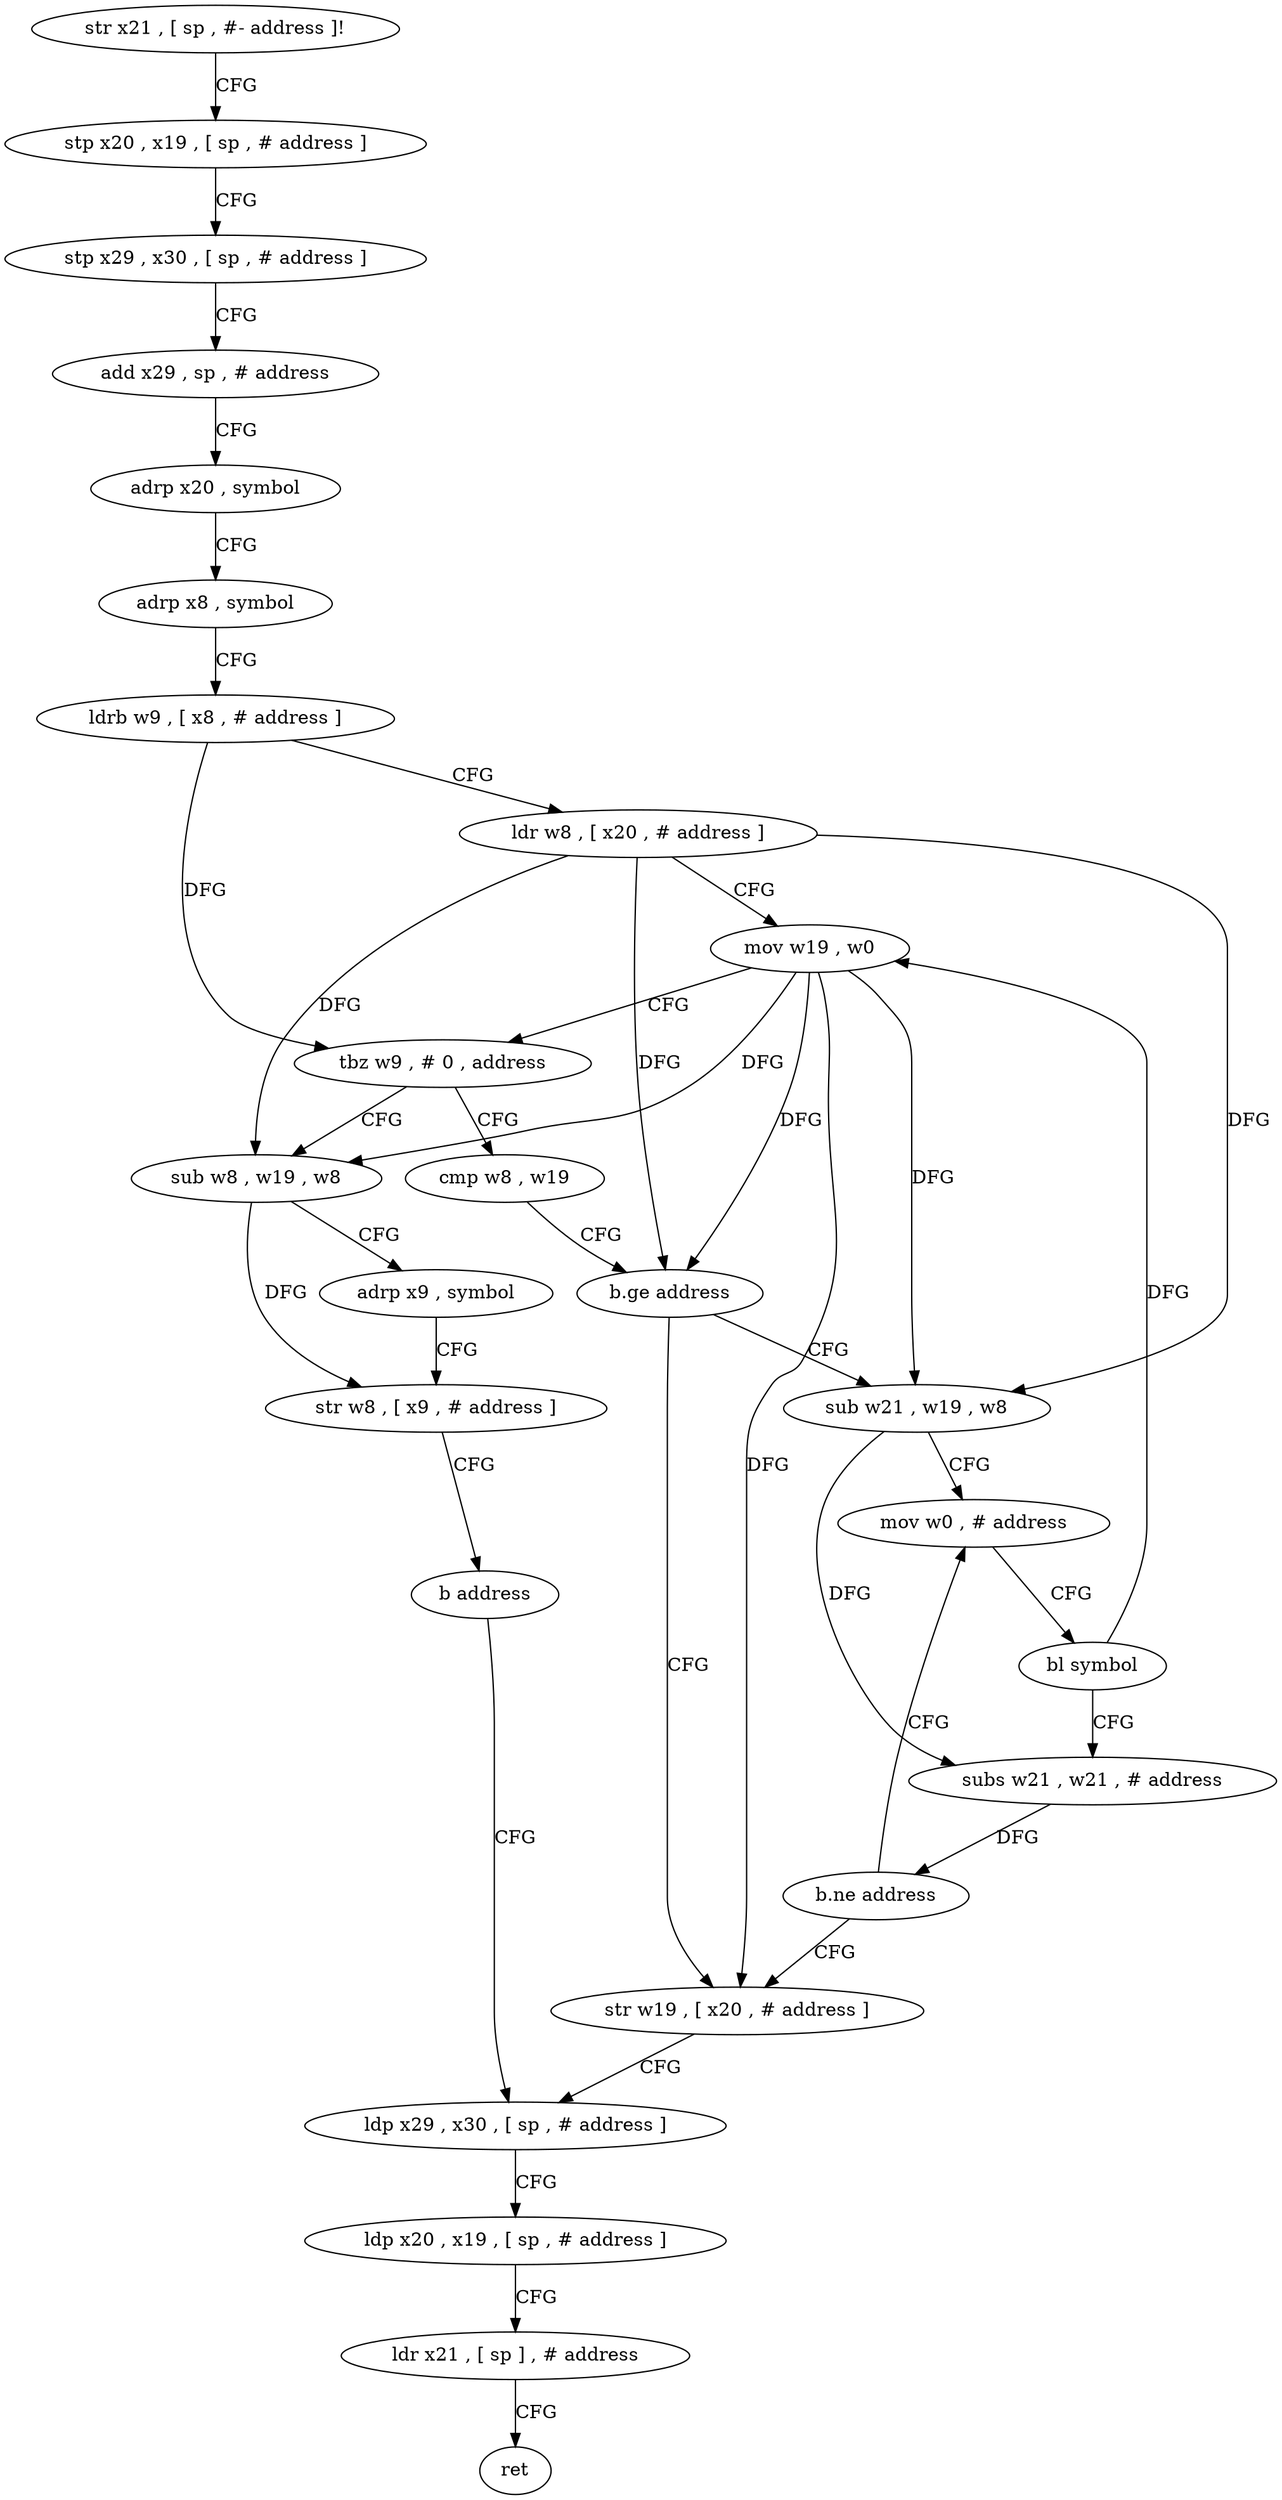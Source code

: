 digraph "func" {
"4212344" [label = "str x21 , [ sp , #- address ]!" ]
"4212348" [label = "stp x20 , x19 , [ sp , # address ]" ]
"4212352" [label = "stp x29 , x30 , [ sp , # address ]" ]
"4212356" [label = "add x29 , sp , # address" ]
"4212360" [label = "adrp x20 , symbol" ]
"4212364" [label = "adrp x8 , symbol" ]
"4212368" [label = "ldrb w9 , [ x8 , # address ]" ]
"4212372" [label = "ldr w8 , [ x20 , # address ]" ]
"4212376" [label = "mov w19 , w0" ]
"4212380" [label = "tbz w9 , # 0 , address" ]
"4212400" [label = "cmp w8 , w19" ]
"4212384" [label = "sub w8 , w19 , w8" ]
"4212404" [label = "b.ge address" ]
"4212428" [label = "str w19 , [ x20 , # address ]" ]
"4212408" [label = "sub w21 , w19 , w8" ]
"4212388" [label = "adrp x9 , symbol" ]
"4212392" [label = "str w8 , [ x9 , # address ]" ]
"4212396" [label = "b address" ]
"4212432" [label = "ldp x29 , x30 , [ sp , # address ]" ]
"4212412" [label = "mov w0 , # address" ]
"4212436" [label = "ldp x20 , x19 , [ sp , # address ]" ]
"4212440" [label = "ldr x21 , [ sp ] , # address" ]
"4212444" [label = "ret" ]
"4212416" [label = "bl symbol" ]
"4212420" [label = "subs w21 , w21 , # address" ]
"4212424" [label = "b.ne address" ]
"4212344" -> "4212348" [ label = "CFG" ]
"4212348" -> "4212352" [ label = "CFG" ]
"4212352" -> "4212356" [ label = "CFG" ]
"4212356" -> "4212360" [ label = "CFG" ]
"4212360" -> "4212364" [ label = "CFG" ]
"4212364" -> "4212368" [ label = "CFG" ]
"4212368" -> "4212372" [ label = "CFG" ]
"4212368" -> "4212380" [ label = "DFG" ]
"4212372" -> "4212376" [ label = "CFG" ]
"4212372" -> "4212404" [ label = "DFG" ]
"4212372" -> "4212384" [ label = "DFG" ]
"4212372" -> "4212408" [ label = "DFG" ]
"4212376" -> "4212380" [ label = "CFG" ]
"4212376" -> "4212404" [ label = "DFG" ]
"4212376" -> "4212384" [ label = "DFG" ]
"4212376" -> "4212428" [ label = "DFG" ]
"4212376" -> "4212408" [ label = "DFG" ]
"4212380" -> "4212400" [ label = "CFG" ]
"4212380" -> "4212384" [ label = "CFG" ]
"4212400" -> "4212404" [ label = "CFG" ]
"4212384" -> "4212388" [ label = "CFG" ]
"4212384" -> "4212392" [ label = "DFG" ]
"4212404" -> "4212428" [ label = "CFG" ]
"4212404" -> "4212408" [ label = "CFG" ]
"4212428" -> "4212432" [ label = "CFG" ]
"4212408" -> "4212412" [ label = "CFG" ]
"4212408" -> "4212420" [ label = "DFG" ]
"4212388" -> "4212392" [ label = "CFG" ]
"4212392" -> "4212396" [ label = "CFG" ]
"4212396" -> "4212432" [ label = "CFG" ]
"4212432" -> "4212436" [ label = "CFG" ]
"4212412" -> "4212416" [ label = "CFG" ]
"4212436" -> "4212440" [ label = "CFG" ]
"4212440" -> "4212444" [ label = "CFG" ]
"4212416" -> "4212420" [ label = "CFG" ]
"4212416" -> "4212376" [ label = "DFG" ]
"4212420" -> "4212424" [ label = "DFG" ]
"4212424" -> "4212412" [ label = "CFG" ]
"4212424" -> "4212428" [ label = "CFG" ]
}
